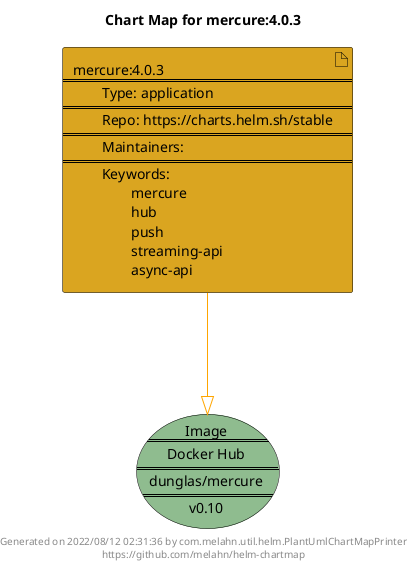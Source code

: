 @startuml
skinparam linetype ortho
skinparam backgroundColor white
skinparam usecaseBorderColor black
skinparam usecaseArrowColor LightSlateGray
skinparam artifactBorderColor black
skinparam artifactArrowColor LightSlateGray

title Chart Map for mercure:4.0.3

'There is one referenced Helm Chart
artifact "mercure:4.0.3\n====\n\tType: application\n====\n\tRepo: https://charts.helm.sh/stable\n====\n\tMaintainers: \n====\n\tKeywords: \n\t\tmercure\n\t\thub\n\t\tpush\n\t\tstreaming-api\n\t\tasync-api" as mercure_4_0_3 #GoldenRod

'There is one referenced Docker Image
usecase "Image\n====\nDocker Hub\n====\ndunglas/mercure\n====\nv0.10" as dunglas_mercure_v0_10 #DarkSeaGreen

'Chart Dependencies
mercure_4_0_3--[#orange]-|>dunglas_mercure_v0_10

center footer Generated on 2022/08/12 02:31:36 by com.melahn.util.helm.PlantUmlChartMapPrinter\nhttps://github.com/melahn/helm-chartmap
@enduml

